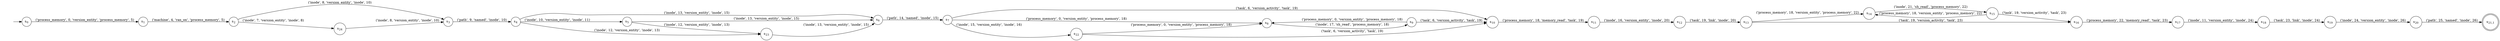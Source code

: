 digraph DFA {
    rankdir = LR;
    I [style = invis];
    I -> S0;
    S0 [label = <s<sub>0</sub>>, shape = circle];
    S1 [label = <s<sub>1</sub>>, shape = circle];
    S2 [label = <s<sub>2</sub>>, shape = circle];
    S3 [label = <s<sub>3</sub>>, shape = circle];
    S4 [label = <s<sub>4</sub>>, shape = circle];
    S5 [label = <s<sub>5</sub>>, shape = circle];
    S6 [label = <s<sub>6</sub>>, shape = circle];
    S7 [label = <s<sub>7</sub>>, shape = circle];
    S8 [label = <s<sub>8</sub>>, shape = circle];
    S9 [label = <s<sub>9</sub>>, shape = circle];
    S9 -> S8 [label = "('process_memory', 0, 'version_entity', 'process_memory', 18)"];
    S10 [label = <s<sub>10</sub>>, shape = circle];
    S11 [label = <s<sub>11</sub>>, shape = circle];
    S12 [label = <s<sub>12</sub>>, shape = circle];
    S13 [label = <s<sub>13</sub>>, shape = circle];
    S14 [label = <s<sub>14</sub>>, shape = circle];
    S15 [label = <s<sub>15</sub>>, shape = circle];
    S15 -> S14 [label = "('process_memory', 18, 'version_entity', 'process_memory', 22)"];
    S16 [label = <s<sub>16</sub>>, shape = circle];
    S17 [label = <s<sub>17</sub>>, shape = circle];
    S18 [label = <s<sub>18</sub>>, shape = circle];
    S19 [label = <s<sub>19</sub>>, shape = circle];
    S20 [label = <s<sub>20</sub>>, shape = circle];
    S21 [label = <s<sub>21,1</sub>>, shape = circle, peripheries = 2];
    S20 -> S21 [label = "('path', 25, 'named', 'inode', 26)"];
    S19 -> S20 [label = "('inode', 24, 'version_entity', 'inode', 26)"];
    S18 -> S19 [label = "('task', 23, 'link', 'inode', 24)"];
    S17 -> S18 [label = "('inode', 11, 'version_entity', 'inode', 24)"];
    S16 -> S17 [label = "('process_memory', 22, 'memory_read', 'task', 23)"];
    S15 -> S16 [label = "('task', 19, 'version_activity', 'task', 23)"];
    S14 -> S15 [label = "('inode', 21, 'sh_read', 'process_memory', 22)"];
    S13 -> S14 [label = "('process_memory', 18, 'version_entity', 'process_memory', 22)"];
    S13 -> S16 [label = "('task', 19, 'version_activity', 'task', 23)"];
    S12 -> S13 [label = "('task', 19, 'link', 'inode', 20)"];
    S11 -> S12 [label = "('inode', 16, 'version_entity', 'inode', 20)"];
    S10 -> S11 [label = "('process_memory', 18, 'memory_read', 'task', 19)"];
    S9 -> S10 [label = "('task', 6, 'version_activity', 'task', 19)"];
    S8 -> S9 [label = "('inode', 17, 'sh_read', 'process_memory', 18)"];
    S7 -> S8 [label = "('process_memory', 0, 'version_entity', 'process_memory', 18)"];
    S7 -> S10 [label = "('task', 6, 'version_activity', 'task', 19)"];
    S22 [label = <s<sub>22</sub>>, shape = circle];
    S22 -> S8 [label = "('process_memory', 0, 'version_entity', 'process_memory', 18)"];
    S22 -> S10 [label = "('task', 6, 'version_activity', 'task', 19)"];
    S7 -> S22 [label = "('inode', 15, 'version_entity', 'inode', 16)"];
    S6 -> S7 [label = "('path', 14, 'named', 'inode', 15)"];
    S5 -> S6 [label = "('inode', 13, 'version_entity', 'inode', 15)"];
    S23 [label = <s<sub>23</sub>>, shape = circle];
    S23 -> S6 [label = "('inode', 13, 'version_entity', 'inode', 15)"];
    S5 -> S23 [label = "('inode', 12, 'version_entity', 'inode', 13)"];
    S4 -> S5 [label = "('inode', 10, 'version_entity', 'inode', 11)"];
    S4 -> S6 [label = "('inode', 13, 'version_entity', 'inode', 15)"];
    S4 -> S23 [label = "('inode', 12, 'version_entity', 'inode', 13)"];
    S3 -> S4 [label = "('path', 9, 'named', 'inode', 10)"];
    S2 -> S3 [label = "('inode', 8, 'version_entity', 'inode', 10)"];
    S24 [label = <s<sub>24</sub>>, shape = circle];
    S24 -> S3 [label = "('inode', 8, 'version_entity', 'inode', 10)"];
    S2 -> S24 [label = "('inode', 7, 'version_entity', 'inode', 8)"];
    S1 -> S2 [label = "('machine', 4, 'ran_on', 'process_memory', 5)"];
    S0 -> S1 [label = "('process_memory', 0, 'version_entity', 'process_memory', 5)"];
}
